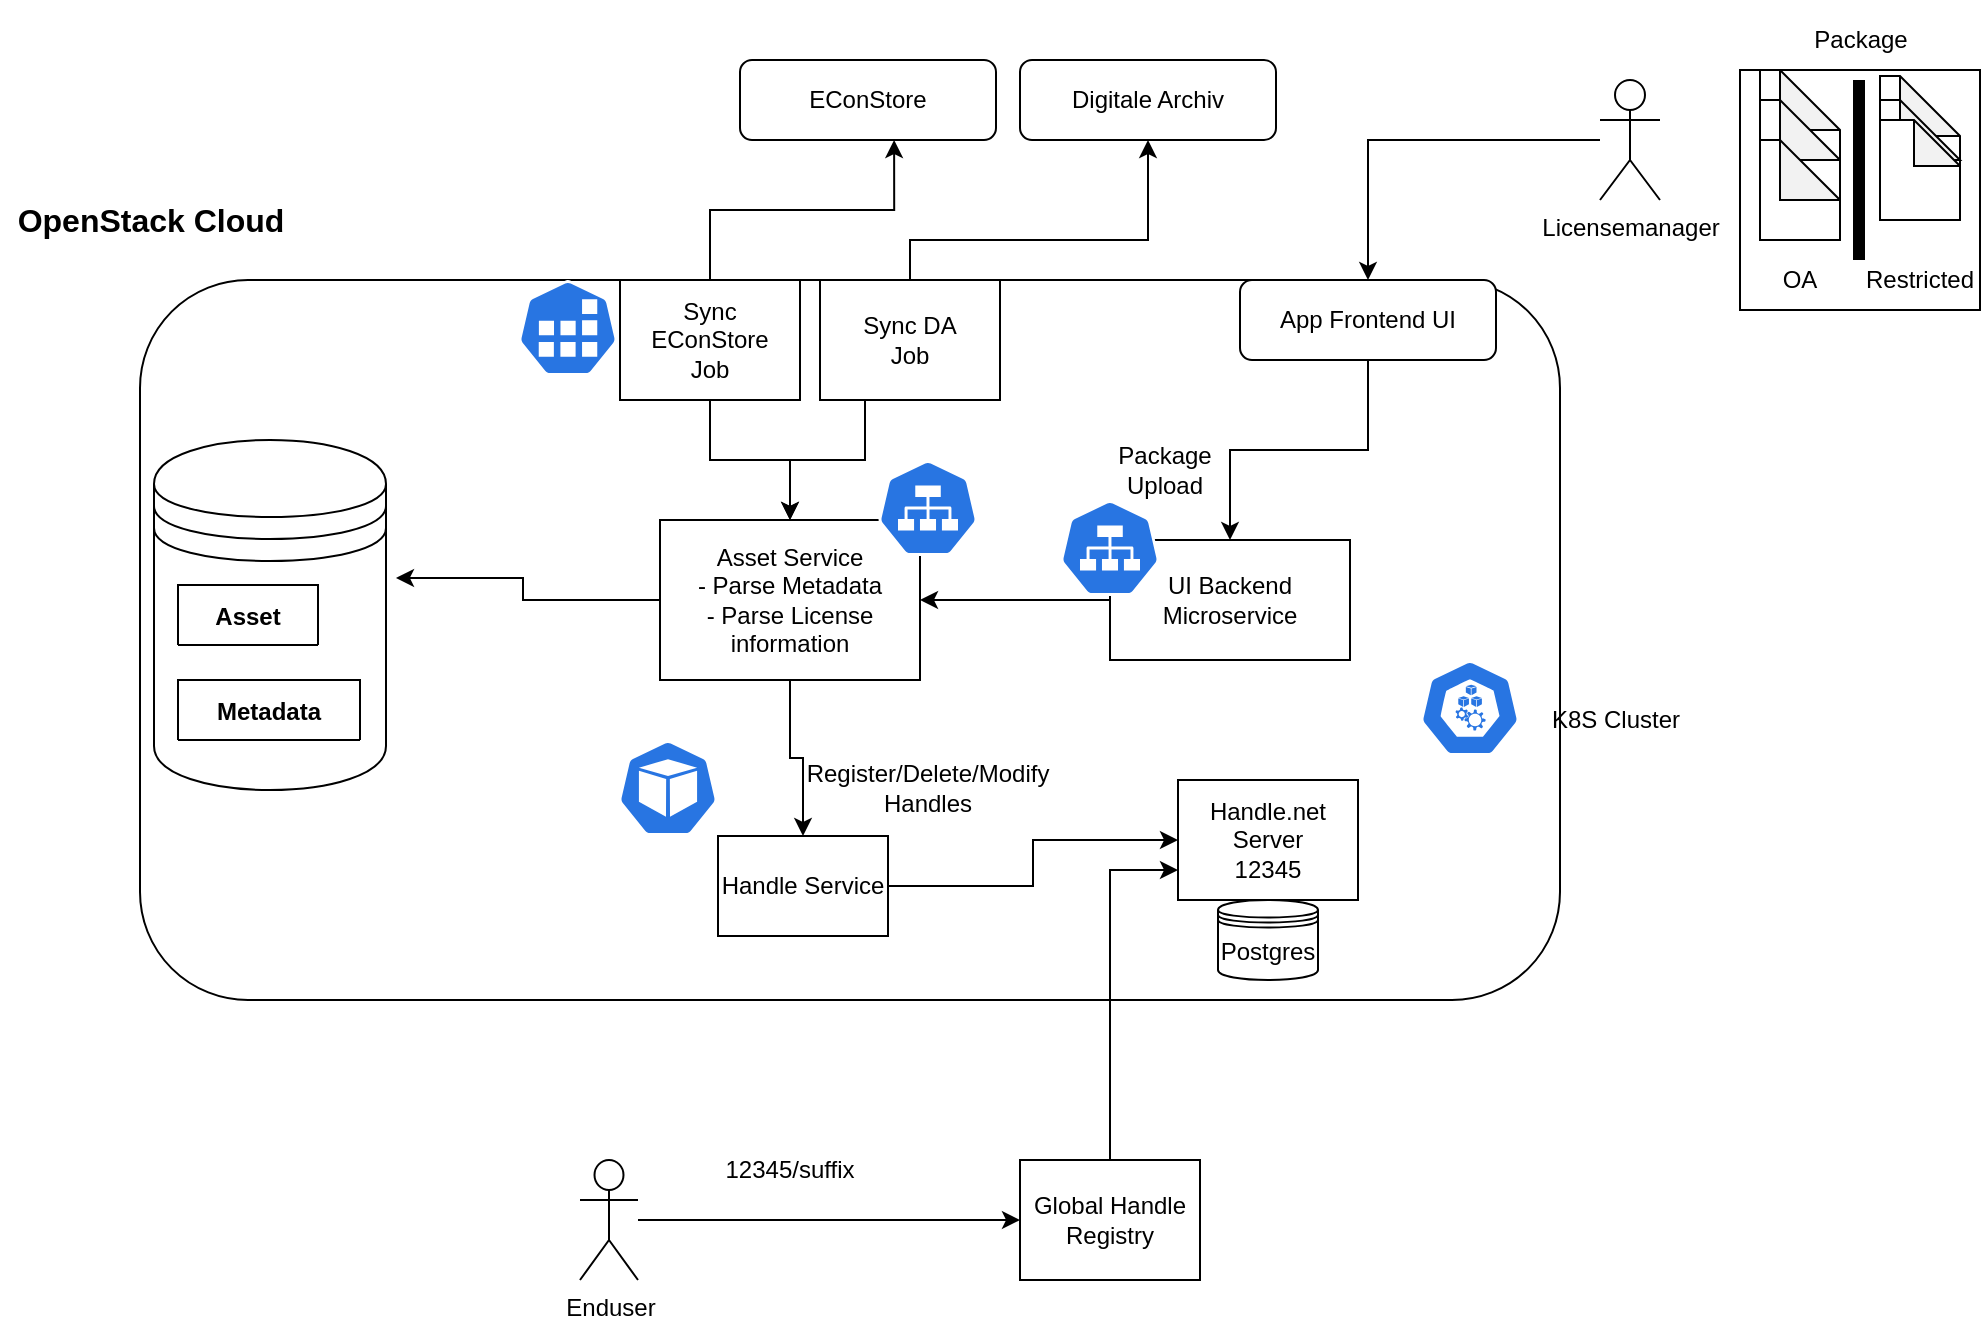 <mxfile version="14.7.3" type="device"><diagram id="C5RBs43oDa-KdzZeNtuy" name="Page-1"><mxGraphModel dx="1422" dy="726" grid="1" gridSize="10" guides="1" tooltips="1" connect="1" arrows="1" fold="1" page="1" pageScale="1" pageWidth="827" pageHeight="1169" math="0" shadow="0"><root><mxCell id="WIyWlLk6GJQsqaUBKTNV-0"/><mxCell id="WIyWlLk6GJQsqaUBKTNV-1" parent="WIyWlLk6GJQsqaUBKTNV-0"/><mxCell id="WIyWlLk6GJQsqaUBKTNV-3" value="" style="rounded=1;whiteSpace=wrap;html=1;fontSize=12;glass=0;strokeWidth=1;shadow=0;" parent="WIyWlLk6GJQsqaUBKTNV-1" vertex="1"><mxGeometry x="200" y="150" width="710" height="360" as="geometry"/></mxCell><mxCell id="TQQUKFN9Jdxo2fy20x7g-17" style="edgeStyle=orthogonalEdgeStyle;rounded=0;orthogonalLoop=1;jettySize=auto;html=1;" parent="WIyWlLk6GJQsqaUBKTNV-1" source="TQQUKFN9Jdxo2fy20x7g-2" target="nDCGpNtOvDy9d9-KwoDI-1" edge="1"><mxGeometry relative="1" as="geometry"/></mxCell><mxCell id="TQQUKFN9Jdxo2fy20x7g-2" value="UI Backend Microservice" style="rounded=0;whiteSpace=wrap;html=1;" parent="WIyWlLk6GJQsqaUBKTNV-1" vertex="1"><mxGeometry x="685" y="280" width="120" height="60" as="geometry"/></mxCell><mxCell id="TQQUKFN9Jdxo2fy20x7g-3" value="&lt;b&gt;&lt;font style=&quot;font-size: 16px&quot;&gt;OpenStack Cloud&lt;/font&gt;&lt;/b&gt;" style="text;html=1;align=center;verticalAlign=middle;resizable=0;points=[];autosize=1;strokeColor=none;" parent="WIyWlLk6GJQsqaUBKTNV-1" vertex="1"><mxGeometry x="130" y="110" width="150" height="20" as="geometry"/></mxCell><mxCell id="TQQUKFN9Jdxo2fy20x7g-21" style="edgeStyle=orthogonalEdgeStyle;rounded=0;orthogonalLoop=1;jettySize=auto;html=1;startArrow=none;startFill=0;endArrow=classic;endFill=1;" parent="WIyWlLk6GJQsqaUBKTNV-1" source="TQQUKFN9Jdxo2fy20x7g-19" target="TQQUKFN9Jdxo2fy20x7g-2" edge="1"><mxGeometry relative="1" as="geometry"/></mxCell><mxCell id="TQQUKFN9Jdxo2fy20x7g-19" value="App Frontend UI" style="rounded=1;whiteSpace=wrap;html=1;" parent="WIyWlLk6GJQsqaUBKTNV-1" vertex="1"><mxGeometry x="750" y="150" width="128" height="40" as="geometry"/></mxCell><mxCell id="nDCGpNtOvDy9d9-KwoDI-42" style="edgeStyle=orthogonalEdgeStyle;rounded=0;orthogonalLoop=1;jettySize=auto;html=1;entryX=1.043;entryY=0.394;entryDx=0;entryDy=0;entryPerimeter=0;" parent="WIyWlLk6GJQsqaUBKTNV-1" source="nDCGpNtOvDy9d9-KwoDI-1" target="nDCGpNtOvDy9d9-KwoDI-40" edge="1"><mxGeometry relative="1" as="geometry"/></mxCell><mxCell id="mh3lUhDpANMiSYR2cYLf-3" style="edgeStyle=orthogonalEdgeStyle;rounded=0;orthogonalLoop=1;jettySize=auto;html=1;" edge="1" parent="WIyWlLk6GJQsqaUBKTNV-1" source="nDCGpNtOvDy9d9-KwoDI-1" target="mh3lUhDpANMiSYR2cYLf-0"><mxGeometry relative="1" as="geometry"/></mxCell><mxCell id="nDCGpNtOvDy9d9-KwoDI-1" value="&lt;div&gt;Asset Service&lt;/div&gt;&lt;div&gt;- Parse Metadata&lt;br&gt;- Parse License information&lt;br&gt;&lt;/div&gt;" style="rounded=0;whiteSpace=wrap;html=1;" parent="WIyWlLk6GJQsqaUBKTNV-1" vertex="1"><mxGeometry x="460" y="270" width="130" height="80" as="geometry"/></mxCell><mxCell id="nDCGpNtOvDy9d9-KwoDI-4" value="Package Upload" style="text;html=1;strokeColor=none;fillColor=none;align=center;verticalAlign=middle;whiteSpace=wrap;rounded=0;" parent="WIyWlLk6GJQsqaUBKTNV-1" vertex="1"><mxGeometry x="685" y="230" width="55" height="30" as="geometry"/></mxCell><mxCell id="nDCGpNtOvDy9d9-KwoDI-40" value="" style="shape=datastore;whiteSpace=wrap;html=1;" parent="WIyWlLk6GJQsqaUBKTNV-1" vertex="1"><mxGeometry x="207" y="230" width="116" height="175" as="geometry"/></mxCell><mxCell id="nDCGpNtOvDy9d9-KwoDI-21" value="Asset" style="shape=table;startSize=30;container=1;collapsible=1;childLayout=tableLayout;fixedRows=1;rowLines=0;fontStyle=1;align=center;resizeLast=1;" parent="WIyWlLk6GJQsqaUBKTNV-1" vertex="1" collapsed="1"><mxGeometry x="219" y="302.5" width="70" height="30" as="geometry"><mxRectangle x="219" y="302.5" width="160" height="140" as="alternateBounds"/></mxGeometry></mxCell><mxCell id="nDCGpNtOvDy9d9-KwoDI-22" value="" style="shape=partialRectangle;collapsible=0;dropTarget=0;pointerEvents=0;fillColor=none;top=0;left=0;bottom=0;right=0;points=[[0,0.5],[1,0.5]];portConstraint=eastwest;" parent="nDCGpNtOvDy9d9-KwoDI-21" vertex="1"><mxGeometry y="30" width="160" height="20" as="geometry"/></mxCell><mxCell id="nDCGpNtOvDy9d9-KwoDI-23" value="PK" style="shape=partialRectangle;connectable=0;fillColor=none;top=0;left=0;bottom=0;right=0;fontStyle=1;overflow=hidden;" parent="nDCGpNtOvDy9d9-KwoDI-22" vertex="1"><mxGeometry width="60" height="20" as="geometry"/></mxCell><mxCell id="nDCGpNtOvDy9d9-KwoDI-24" value="UUID" style="shape=partialRectangle;connectable=0;fillColor=none;top=0;left=0;bottom=0;right=0;align=left;spacingLeft=6;fontStyle=5;overflow=hidden;" parent="nDCGpNtOvDy9d9-KwoDI-22" vertex="1"><mxGeometry x="60" width="100" height="20" as="geometry"/></mxCell><mxCell id="nDCGpNtOvDy9d9-KwoDI-25" value="" style="shape=partialRectangle;collapsible=0;dropTarget=0;pointerEvents=0;fillColor=none;top=0;left=0;bottom=1;right=0;points=[[0,0.5],[1,0.5]];portConstraint=eastwest;" parent="nDCGpNtOvDy9d9-KwoDI-21" vertex="1"><mxGeometry y="50" width="160" height="30" as="geometry"/></mxCell><mxCell id="nDCGpNtOvDy9d9-KwoDI-26" value="PK" style="shape=partialRectangle;connectable=0;fillColor=none;top=0;left=0;bottom=0;right=0;fontStyle=1;overflow=hidden;" parent="nDCGpNtOvDy9d9-KwoDI-25" vertex="1"><mxGeometry width="60" height="30" as="geometry"/></mxCell><mxCell id="nDCGpNtOvDy9d9-KwoDI-27" value="HandleId" style="shape=partialRectangle;connectable=0;fillColor=none;top=0;left=0;bottom=0;right=0;align=left;spacingLeft=6;fontStyle=5;overflow=hidden;" parent="nDCGpNtOvDy9d9-KwoDI-25" vertex="1"><mxGeometry x="60" width="100" height="30" as="geometry"/></mxCell><mxCell id="nDCGpNtOvDy9d9-KwoDI-28" value="" style="shape=partialRectangle;collapsible=0;dropTarget=0;pointerEvents=0;fillColor=none;top=0;left=0;bottom=0;right=0;points=[[0,0.5],[1,0.5]];portConstraint=eastwest;" parent="nDCGpNtOvDy9d9-KwoDI-21" vertex="1"><mxGeometry y="80" width="160" height="30" as="geometry"/></mxCell><mxCell id="nDCGpNtOvDy9d9-KwoDI-29" value="" style="shape=partialRectangle;connectable=0;fillColor=none;top=0;left=0;bottom=0;right=0;editable=1;overflow=hidden;" parent="nDCGpNtOvDy9d9-KwoDI-28" vertex="1"><mxGeometry width="60" height="30" as="geometry"/></mxCell><mxCell id="nDCGpNtOvDy9d9-KwoDI-30" value="Blob" style="shape=partialRectangle;connectable=0;fillColor=none;top=0;left=0;bottom=0;right=0;align=left;spacingLeft=6;overflow=hidden;" parent="nDCGpNtOvDy9d9-KwoDI-28" vertex="1"><mxGeometry x="60" width="100" height="30" as="geometry"/></mxCell><mxCell id="nDCGpNtOvDy9d9-KwoDI-31" value="" style="shape=partialRectangle;collapsible=0;dropTarget=0;pointerEvents=0;fillColor=none;top=0;left=0;bottom=0;right=0;points=[[0,0.5],[1,0.5]];portConstraint=eastwest;" parent="nDCGpNtOvDy9d9-KwoDI-21" vertex="1"><mxGeometry y="110" width="160" height="30" as="geometry"/></mxCell><mxCell id="nDCGpNtOvDy9d9-KwoDI-32" value="" style="shape=partialRectangle;connectable=0;fillColor=none;top=0;left=0;bottom=0;right=0;editable=1;overflow=hidden;" parent="nDCGpNtOvDy9d9-KwoDI-31" vertex="1"><mxGeometry width="60" height="30" as="geometry"/></mxCell><mxCell id="nDCGpNtOvDy9d9-KwoDI-33" value="" style="shape=partialRectangle;connectable=0;fillColor=none;top=0;left=0;bottom=0;right=0;align=left;spacingLeft=6;overflow=hidden;" parent="nDCGpNtOvDy9d9-KwoDI-31" vertex="1"><mxGeometry x="60" width="100" height="30" as="geometry"/></mxCell><mxCell id="nDCGpNtOvDy9d9-KwoDI-43" value="" style="html=1;dashed=0;whitespace=wrap;fillColor=#2875E2;strokeColor=#ffffff;points=[[0.005,0.63,0],[0.1,0.2,0],[0.9,0.2,0],[0.5,0,0],[0.995,0.63,0],[0.72,0.99,0],[0.5,1,0],[0.28,0.99,0]];shape=mxgraph.kubernetes.icon;prIcon=svc" parent="WIyWlLk6GJQsqaUBKTNV-1" vertex="1"><mxGeometry x="660" y="260" width="50" height="48" as="geometry"/></mxCell><mxCell id="nDCGpNtOvDy9d9-KwoDI-44" value="" style="html=1;dashed=0;whitespace=wrap;fillColor=#2875E2;strokeColor=#ffffff;points=[[0.005,0.63,0],[0.1,0.2,0],[0.9,0.2,0],[0.5,0,0],[0.995,0.63,0],[0.72,0.99,0],[0.5,1,0],[0.28,0.99,0]];shape=mxgraph.kubernetes.icon;prIcon=svc" parent="WIyWlLk6GJQsqaUBKTNV-1" vertex="1"><mxGeometry x="569" y="240" width="50" height="48" as="geometry"/></mxCell><mxCell id="nDCGpNtOvDy9d9-KwoDI-46" value="" style="html=1;dashed=0;whitespace=wrap;fillColor=#2875E2;strokeColor=#ffffff;points=[[0.005,0.63,0],[0.1,0.2,0],[0.9,0.2,0],[0.5,0,0],[0.995,0.63,0],[0.72,0.99,0],[0.5,1,0],[0.28,0.99,0]];shape=mxgraph.kubernetes.icon;prIcon=pod" parent="WIyWlLk6GJQsqaUBKTNV-1" vertex="1"><mxGeometry x="439" y="380" width="50" height="48" as="geometry"/></mxCell><mxCell id="nDCGpNtOvDy9d9-KwoDI-47" value="&lt;div&gt;Handle.net&lt;/div&gt;&lt;div&gt;Server&lt;/div&gt;&lt;div&gt;12345&lt;br&gt;&lt;/div&gt;" style="rounded=0;whiteSpace=wrap;html=1;" parent="WIyWlLk6GJQsqaUBKTNV-1" vertex="1"><mxGeometry x="719" y="400" width="90" height="60" as="geometry"/></mxCell><mxCell id="nDCGpNtOvDy9d9-KwoDI-59" value="" style="html=1;dashed=0;whitespace=wrap;fillColor=#2875E2;strokeColor=#ffffff;points=[[0.005,0.63,0],[0.1,0.2,0],[0.9,0.2,0],[0.5,0,0],[0.995,0.63,0],[0.72,0.99,0],[0.5,1,0],[0.28,0.99,0]];shape=mxgraph.kubernetes.icon;prIcon=job" parent="WIyWlLk6GJQsqaUBKTNV-1" vertex="1"><mxGeometry x="389" y="150" width="50" height="48" as="geometry"/></mxCell><mxCell id="nDCGpNtOvDy9d9-KwoDI-67" style="edgeStyle=orthogonalEdgeStyle;rounded=0;orthogonalLoop=1;jettySize=auto;html=1;entryX=0.602;entryY=1;entryDx=0;entryDy=0;entryPerimeter=0;" parent="WIyWlLk6GJQsqaUBKTNV-1" source="nDCGpNtOvDy9d9-KwoDI-65" target="nDCGpNtOvDy9d9-KwoDI-66" edge="1"><mxGeometry relative="1" as="geometry"/></mxCell><mxCell id="nDCGpNtOvDy9d9-KwoDI-68" style="edgeStyle=orthogonalEdgeStyle;rounded=0;orthogonalLoop=1;jettySize=auto;html=1;" parent="WIyWlLk6GJQsqaUBKTNV-1" source="nDCGpNtOvDy9d9-KwoDI-65" target="nDCGpNtOvDy9d9-KwoDI-1" edge="1"><mxGeometry relative="1" as="geometry"/></mxCell><mxCell id="nDCGpNtOvDy9d9-KwoDI-65" value="Sync EConStore&lt;br&gt;Job" style="rounded=0;whiteSpace=wrap;html=1;" parent="WIyWlLk6GJQsqaUBKTNV-1" vertex="1"><mxGeometry x="440" y="150" width="90" height="60" as="geometry"/></mxCell><mxCell id="nDCGpNtOvDy9d9-KwoDI-66" value="EConStore" style="rounded=1;whiteSpace=wrap;html=1;" parent="WIyWlLk6GJQsqaUBKTNV-1" vertex="1"><mxGeometry x="500" y="40" width="128" height="40" as="geometry"/></mxCell><mxCell id="nDCGpNtOvDy9d9-KwoDI-70" value="" style="html=1;dashed=0;whitespace=wrap;fillColor=#2875E2;strokeColor=#ffffff;points=[[0.005,0.63,0],[0.1,0.2,0],[0.9,0.2,0],[0.5,0,0],[0.995,0.63,0],[0.72,0.99,0],[0.5,1,0],[0.28,0.99,0]];shape=mxgraph.kubernetes.icon;prIcon=node" parent="WIyWlLk6GJQsqaUBKTNV-1" vertex="1"><mxGeometry x="840" y="340" width="50" height="48" as="geometry"/></mxCell><mxCell id="nDCGpNtOvDy9d9-KwoDI-71" value="K8S Cluster" style="text;html=1;strokeColor=none;fillColor=none;align=center;verticalAlign=middle;whiteSpace=wrap;rounded=0;" parent="WIyWlLk6GJQsqaUBKTNV-1" vertex="1"><mxGeometry x="903" y="360" width="70" height="20" as="geometry"/></mxCell><mxCell id="nDCGpNtOvDy9d9-KwoDI-72" value="Metadata" style="shape=table;startSize=30;container=1;collapsible=1;childLayout=tableLayout;fixedRows=1;rowLines=0;fontStyle=1;align=center;resizeLast=1;" parent="WIyWlLk6GJQsqaUBKTNV-1" vertex="1" collapsed="1"><mxGeometry x="219" y="350" width="91" height="30" as="geometry"><mxRectangle x="219" y="350" width="160" height="140" as="alternateBounds"/></mxGeometry></mxCell><mxCell id="nDCGpNtOvDy9d9-KwoDI-73" value="" style="shape=partialRectangle;collapsible=0;dropTarget=0;pointerEvents=0;fillColor=none;top=0;left=0;bottom=0;right=0;points=[[0,0.5],[1,0.5]];portConstraint=eastwest;" parent="nDCGpNtOvDy9d9-KwoDI-72" vertex="1"><mxGeometry y="30" width="160" height="20" as="geometry"/></mxCell><mxCell id="nDCGpNtOvDy9d9-KwoDI-74" value="PK" style="shape=partialRectangle;connectable=0;fillColor=none;top=0;left=0;bottom=0;right=0;fontStyle=1;overflow=hidden;" parent="nDCGpNtOvDy9d9-KwoDI-73" vertex="1"><mxGeometry width="60" height="20" as="geometry"/></mxCell><mxCell id="nDCGpNtOvDy9d9-KwoDI-75" value="UUID" style="shape=partialRectangle;connectable=0;fillColor=none;top=0;left=0;bottom=0;right=0;align=left;spacingLeft=6;fontStyle=5;overflow=hidden;" parent="nDCGpNtOvDy9d9-KwoDI-73" vertex="1"><mxGeometry x="60" width="100" height="20" as="geometry"/></mxCell><mxCell id="nDCGpNtOvDy9d9-KwoDI-76" value="" style="shape=partialRectangle;collapsible=0;dropTarget=0;pointerEvents=0;fillColor=none;top=0;left=0;bottom=1;right=0;points=[[0,0.5],[1,0.5]];portConstraint=eastwest;" parent="nDCGpNtOvDy9d9-KwoDI-72" vertex="1"><mxGeometry y="50" width="160" height="30" as="geometry"/></mxCell><mxCell id="nDCGpNtOvDy9d9-KwoDI-77" value="PK" style="shape=partialRectangle;connectable=0;fillColor=none;top=0;left=0;bottom=0;right=0;fontStyle=1;overflow=hidden;" parent="nDCGpNtOvDy9d9-KwoDI-76" vertex="1"><mxGeometry width="60" height="30" as="geometry"/></mxCell><mxCell id="nDCGpNtOvDy9d9-KwoDI-78" value="HandleId" style="shape=partialRectangle;connectable=0;fillColor=none;top=0;left=0;bottom=0;right=0;align=left;spacingLeft=6;fontStyle=5;overflow=hidden;" parent="nDCGpNtOvDy9d9-KwoDI-76" vertex="1"><mxGeometry x="60" width="100" height="30" as="geometry"/></mxCell><mxCell id="nDCGpNtOvDy9d9-KwoDI-79" value="" style="shape=partialRectangle;collapsible=0;dropTarget=0;pointerEvents=0;fillColor=none;top=0;left=0;bottom=0;right=0;points=[[0,0.5],[1,0.5]];portConstraint=eastwest;" parent="nDCGpNtOvDy9d9-KwoDI-72" vertex="1"><mxGeometry y="80" width="160" height="30" as="geometry"/></mxCell><mxCell id="nDCGpNtOvDy9d9-KwoDI-80" value="" style="shape=partialRectangle;connectable=0;fillColor=none;top=0;left=0;bottom=0;right=0;editable=1;overflow=hidden;" parent="nDCGpNtOvDy9d9-KwoDI-79" vertex="1"><mxGeometry width="60" height="30" as="geometry"/></mxCell><mxCell id="nDCGpNtOvDy9d9-KwoDI-81" value="" style="shape=partialRectangle;connectable=0;fillColor=none;top=0;left=0;bottom=0;right=0;align=left;spacingLeft=6;overflow=hidden;" parent="nDCGpNtOvDy9d9-KwoDI-79" vertex="1"><mxGeometry x="60" width="100" height="30" as="geometry"/></mxCell><mxCell id="nDCGpNtOvDy9d9-KwoDI-82" value="" style="shape=partialRectangle;collapsible=0;dropTarget=0;pointerEvents=0;fillColor=none;top=0;left=0;bottom=0;right=0;points=[[0,0.5],[1,0.5]];portConstraint=eastwest;" parent="nDCGpNtOvDy9d9-KwoDI-72" vertex="1"><mxGeometry y="110" width="160" height="30" as="geometry"/></mxCell><mxCell id="nDCGpNtOvDy9d9-KwoDI-83" value="" style="shape=partialRectangle;connectable=0;fillColor=none;top=0;left=0;bottom=0;right=0;editable=1;overflow=hidden;" parent="nDCGpNtOvDy9d9-KwoDI-82" vertex="1"><mxGeometry width="60" height="30" as="geometry"/></mxCell><mxCell id="nDCGpNtOvDy9d9-KwoDI-84" value="Metadata" style="shape=partialRectangle;connectable=0;fillColor=none;top=0;left=0;bottom=0;right=0;align=left;spacingLeft=6;overflow=hidden;" parent="nDCGpNtOvDy9d9-KwoDI-82" vertex="1"><mxGeometry x="60" width="100" height="30" as="geometry"/></mxCell><mxCell id="nDCGpNtOvDy9d9-KwoDI-85" value="Digitale Archiv" style="rounded=1;whiteSpace=wrap;html=1;" parent="WIyWlLk6GJQsqaUBKTNV-1" vertex="1"><mxGeometry x="640" y="40" width="128" height="40" as="geometry"/></mxCell><mxCell id="nDCGpNtOvDy9d9-KwoDI-87" style="edgeStyle=orthogonalEdgeStyle;rounded=0;orthogonalLoop=1;jettySize=auto;html=1;" parent="WIyWlLk6GJQsqaUBKTNV-1" source="nDCGpNtOvDy9d9-KwoDI-86" target="nDCGpNtOvDy9d9-KwoDI-85" edge="1"><mxGeometry relative="1" as="geometry"><Array as="points"><mxPoint x="585" y="130"/><mxPoint x="704" y="130"/></Array></mxGeometry></mxCell><mxCell id="nDCGpNtOvDy9d9-KwoDI-88" style="edgeStyle=orthogonalEdgeStyle;rounded=0;orthogonalLoop=1;jettySize=auto;html=1;exitX=0.25;exitY=1;exitDx=0;exitDy=0;" parent="WIyWlLk6GJQsqaUBKTNV-1" source="nDCGpNtOvDy9d9-KwoDI-86" target="nDCGpNtOvDy9d9-KwoDI-1" edge="1"><mxGeometry relative="1" as="geometry"/></mxCell><mxCell id="nDCGpNtOvDy9d9-KwoDI-86" value="Sync DA&lt;br&gt;Job" style="rounded=0;whiteSpace=wrap;html=1;" parent="WIyWlLk6GJQsqaUBKTNV-1" vertex="1"><mxGeometry x="540" y="150" width="90" height="60" as="geometry"/></mxCell><mxCell id="mh3lUhDpANMiSYR2cYLf-2" style="edgeStyle=orthogonalEdgeStyle;rounded=0;orthogonalLoop=1;jettySize=auto;html=1;entryX=0;entryY=0.5;entryDx=0;entryDy=0;" edge="1" parent="WIyWlLk6GJQsqaUBKTNV-1" source="mh3lUhDpANMiSYR2cYLf-0" target="nDCGpNtOvDy9d9-KwoDI-47"><mxGeometry relative="1" as="geometry"/></mxCell><mxCell id="mh3lUhDpANMiSYR2cYLf-0" value="Handle Service" style="rounded=0;whiteSpace=wrap;html=1;" vertex="1" parent="WIyWlLk6GJQsqaUBKTNV-1"><mxGeometry x="489" y="428" width="85" height="50" as="geometry"/></mxCell><mxCell id="mh3lUhDpANMiSYR2cYLf-1" value="Postgres" style="shape=datastore;whiteSpace=wrap;html=1;" vertex="1" parent="WIyWlLk6GJQsqaUBKTNV-1"><mxGeometry x="739" y="460" width="50" height="40" as="geometry"/></mxCell><mxCell id="mh3lUhDpANMiSYR2cYLf-4" value="Register/Delete/Modify Handles" style="text;html=1;strokeColor=none;fillColor=none;align=center;verticalAlign=middle;whiteSpace=wrap;rounded=0;" vertex="1" parent="WIyWlLk6GJQsqaUBKTNV-1"><mxGeometry x="574" y="394" width="40" height="20" as="geometry"/></mxCell><mxCell id="mh3lUhDpANMiSYR2cYLf-12" value="" style="whiteSpace=wrap;html=1;aspect=fixed;" vertex="1" parent="WIyWlLk6GJQsqaUBKTNV-1"><mxGeometry x="1000" y="45" width="120" height="120" as="geometry"/></mxCell><mxCell id="mh3lUhDpANMiSYR2cYLf-26" style="edgeStyle=orthogonalEdgeStyle;rounded=0;orthogonalLoop=1;jettySize=auto;html=1;" edge="1" parent="WIyWlLk6GJQsqaUBKTNV-1" source="mh3lUhDpANMiSYR2cYLf-13" target="TQQUKFN9Jdxo2fy20x7g-19"><mxGeometry relative="1" as="geometry"/></mxCell><mxCell id="mh3lUhDpANMiSYR2cYLf-13" value="Licensemanager" style="shape=umlActor;verticalLabelPosition=bottom;verticalAlign=top;html=1;outlineConnect=0;" vertex="1" parent="WIyWlLk6GJQsqaUBKTNV-1"><mxGeometry x="930" y="50" width="30" height="60" as="geometry"/></mxCell><mxCell id="mh3lUhDpANMiSYR2cYLf-21" style="edgeStyle=orthogonalEdgeStyle;rounded=0;orthogonalLoop=1;jettySize=auto;html=1;entryX=0;entryY=0.75;entryDx=0;entryDy=0;" edge="1" parent="WIyWlLk6GJQsqaUBKTNV-1" source="mh3lUhDpANMiSYR2cYLf-18" target="nDCGpNtOvDy9d9-KwoDI-47"><mxGeometry relative="1" as="geometry"/></mxCell><mxCell id="mh3lUhDpANMiSYR2cYLf-18" value="Global Handle Registry" style="rounded=0;whiteSpace=wrap;html=1;" vertex="1" parent="WIyWlLk6GJQsqaUBKTNV-1"><mxGeometry x="640" y="590" width="90" height="60" as="geometry"/></mxCell><mxCell id="mh3lUhDpANMiSYR2cYLf-20" style="edgeStyle=orthogonalEdgeStyle;rounded=0;orthogonalLoop=1;jettySize=auto;html=1;" edge="1" parent="WIyWlLk6GJQsqaUBKTNV-1" source="mh3lUhDpANMiSYR2cYLf-19" target="mh3lUhDpANMiSYR2cYLf-18"><mxGeometry relative="1" as="geometry"/></mxCell><mxCell id="mh3lUhDpANMiSYR2cYLf-19" value="Enduser" style="shape=umlActor;verticalLabelPosition=bottom;verticalAlign=top;html=1;outlineConnect=0;" vertex="1" parent="WIyWlLk6GJQsqaUBKTNV-1"><mxGeometry x="420" y="590" width="29" height="60" as="geometry"/></mxCell><mxCell id="mh3lUhDpANMiSYR2cYLf-22" value="12345/suffix" style="text;html=1;strokeColor=none;fillColor=none;align=center;verticalAlign=middle;whiteSpace=wrap;rounded=0;" vertex="1" parent="WIyWlLk6GJQsqaUBKTNV-1"><mxGeometry x="505" y="585" width="40" height="20" as="geometry"/></mxCell><mxCell id="mh3lUhDpANMiSYR2cYLf-7" value="" style="shape=note;whiteSpace=wrap;html=1;backgroundOutline=1;darkOpacity=0.05;" vertex="1" parent="WIyWlLk6GJQsqaUBKTNV-1"><mxGeometry x="1010" y="45" width="40" height="50" as="geometry"/></mxCell><mxCell id="mh3lUhDpANMiSYR2cYLf-28" value="Package" style="text;html=1;strokeColor=none;fillColor=none;align=center;verticalAlign=middle;whiteSpace=wrap;rounded=0;" vertex="1" parent="WIyWlLk6GJQsqaUBKTNV-1"><mxGeometry x="1030.5" y="10" width="59" height="40" as="geometry"/></mxCell><mxCell id="mh3lUhDpANMiSYR2cYLf-29" value="" style="shape=note;whiteSpace=wrap;html=1;backgroundOutline=1;darkOpacity=0.05;" vertex="1" parent="WIyWlLk6GJQsqaUBKTNV-1"><mxGeometry x="1010" y="60" width="40" height="50" as="geometry"/></mxCell><mxCell id="mh3lUhDpANMiSYR2cYLf-30" value="" style="shape=note;whiteSpace=wrap;html=1;backgroundOutline=1;darkOpacity=0.05;" vertex="1" parent="WIyWlLk6GJQsqaUBKTNV-1"><mxGeometry x="1010" y="80" width="40" height="50" as="geometry"/></mxCell><mxCell id="mh3lUhDpANMiSYR2cYLf-32" value="" style="shape=note;whiteSpace=wrap;html=1;backgroundOutline=1;darkOpacity=0.05;" vertex="1" parent="WIyWlLk6GJQsqaUBKTNV-1"><mxGeometry x="1070" y="48" width="40" height="50" as="geometry"/></mxCell><mxCell id="mh3lUhDpANMiSYR2cYLf-33" value="" style="shape=note;whiteSpace=wrap;html=1;backgroundOutline=1;darkOpacity=0.05;" vertex="1" parent="WIyWlLk6GJQsqaUBKTNV-1"><mxGeometry x="1070" y="60" width="40" height="30" as="geometry"/></mxCell><mxCell id="mh3lUhDpANMiSYR2cYLf-34" value="" style="shape=note;whiteSpace=wrap;html=1;backgroundOutline=1;darkOpacity=0.05;size=23;" vertex="1" parent="WIyWlLk6GJQsqaUBKTNV-1"><mxGeometry x="1070" y="70" width="40" height="50" as="geometry"/></mxCell><mxCell id="mh3lUhDpANMiSYR2cYLf-35" value="OA" style="text;html=1;strokeColor=none;fillColor=none;align=center;verticalAlign=middle;whiteSpace=wrap;rounded=0;" vertex="1" parent="WIyWlLk6GJQsqaUBKTNV-1"><mxGeometry x="1010" y="140" width="40" height="20" as="geometry"/></mxCell><mxCell id="mh3lUhDpANMiSYR2cYLf-36" value="Restricted" style="text;html=1;strokeColor=none;fillColor=none;align=center;verticalAlign=middle;whiteSpace=wrap;rounded=0;" vertex="1" parent="WIyWlLk6GJQsqaUBKTNV-1"><mxGeometry x="1070" y="140" width="40" height="20" as="geometry"/></mxCell><mxCell id="mh3lUhDpANMiSYR2cYLf-38" value="" style="endArrow=none;html=1;strokeWidth=6;" edge="1" parent="WIyWlLk6GJQsqaUBKTNV-1"><mxGeometry width="50" height="50" relative="1" as="geometry"><mxPoint x="1059.5" y="140" as="sourcePoint"/><mxPoint x="1059.5" y="50" as="targetPoint"/></mxGeometry></mxCell></root></mxGraphModel></diagram></mxfile>